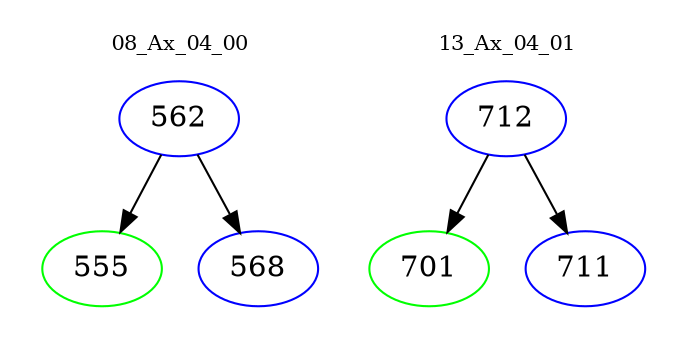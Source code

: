 digraph{
subgraph cluster_0 {
color = white
label = "08_Ax_04_00";
fontsize=10;
T0_562 [label="562", color="blue"]
T0_562 -> T0_555 [color="black"]
T0_555 [label="555", color="green"]
T0_562 -> T0_568 [color="black"]
T0_568 [label="568", color="blue"]
}
subgraph cluster_1 {
color = white
label = "13_Ax_04_01";
fontsize=10;
T1_712 [label="712", color="blue"]
T1_712 -> T1_701 [color="black"]
T1_701 [label="701", color="green"]
T1_712 -> T1_711 [color="black"]
T1_711 [label="711", color="blue"]
}
}
